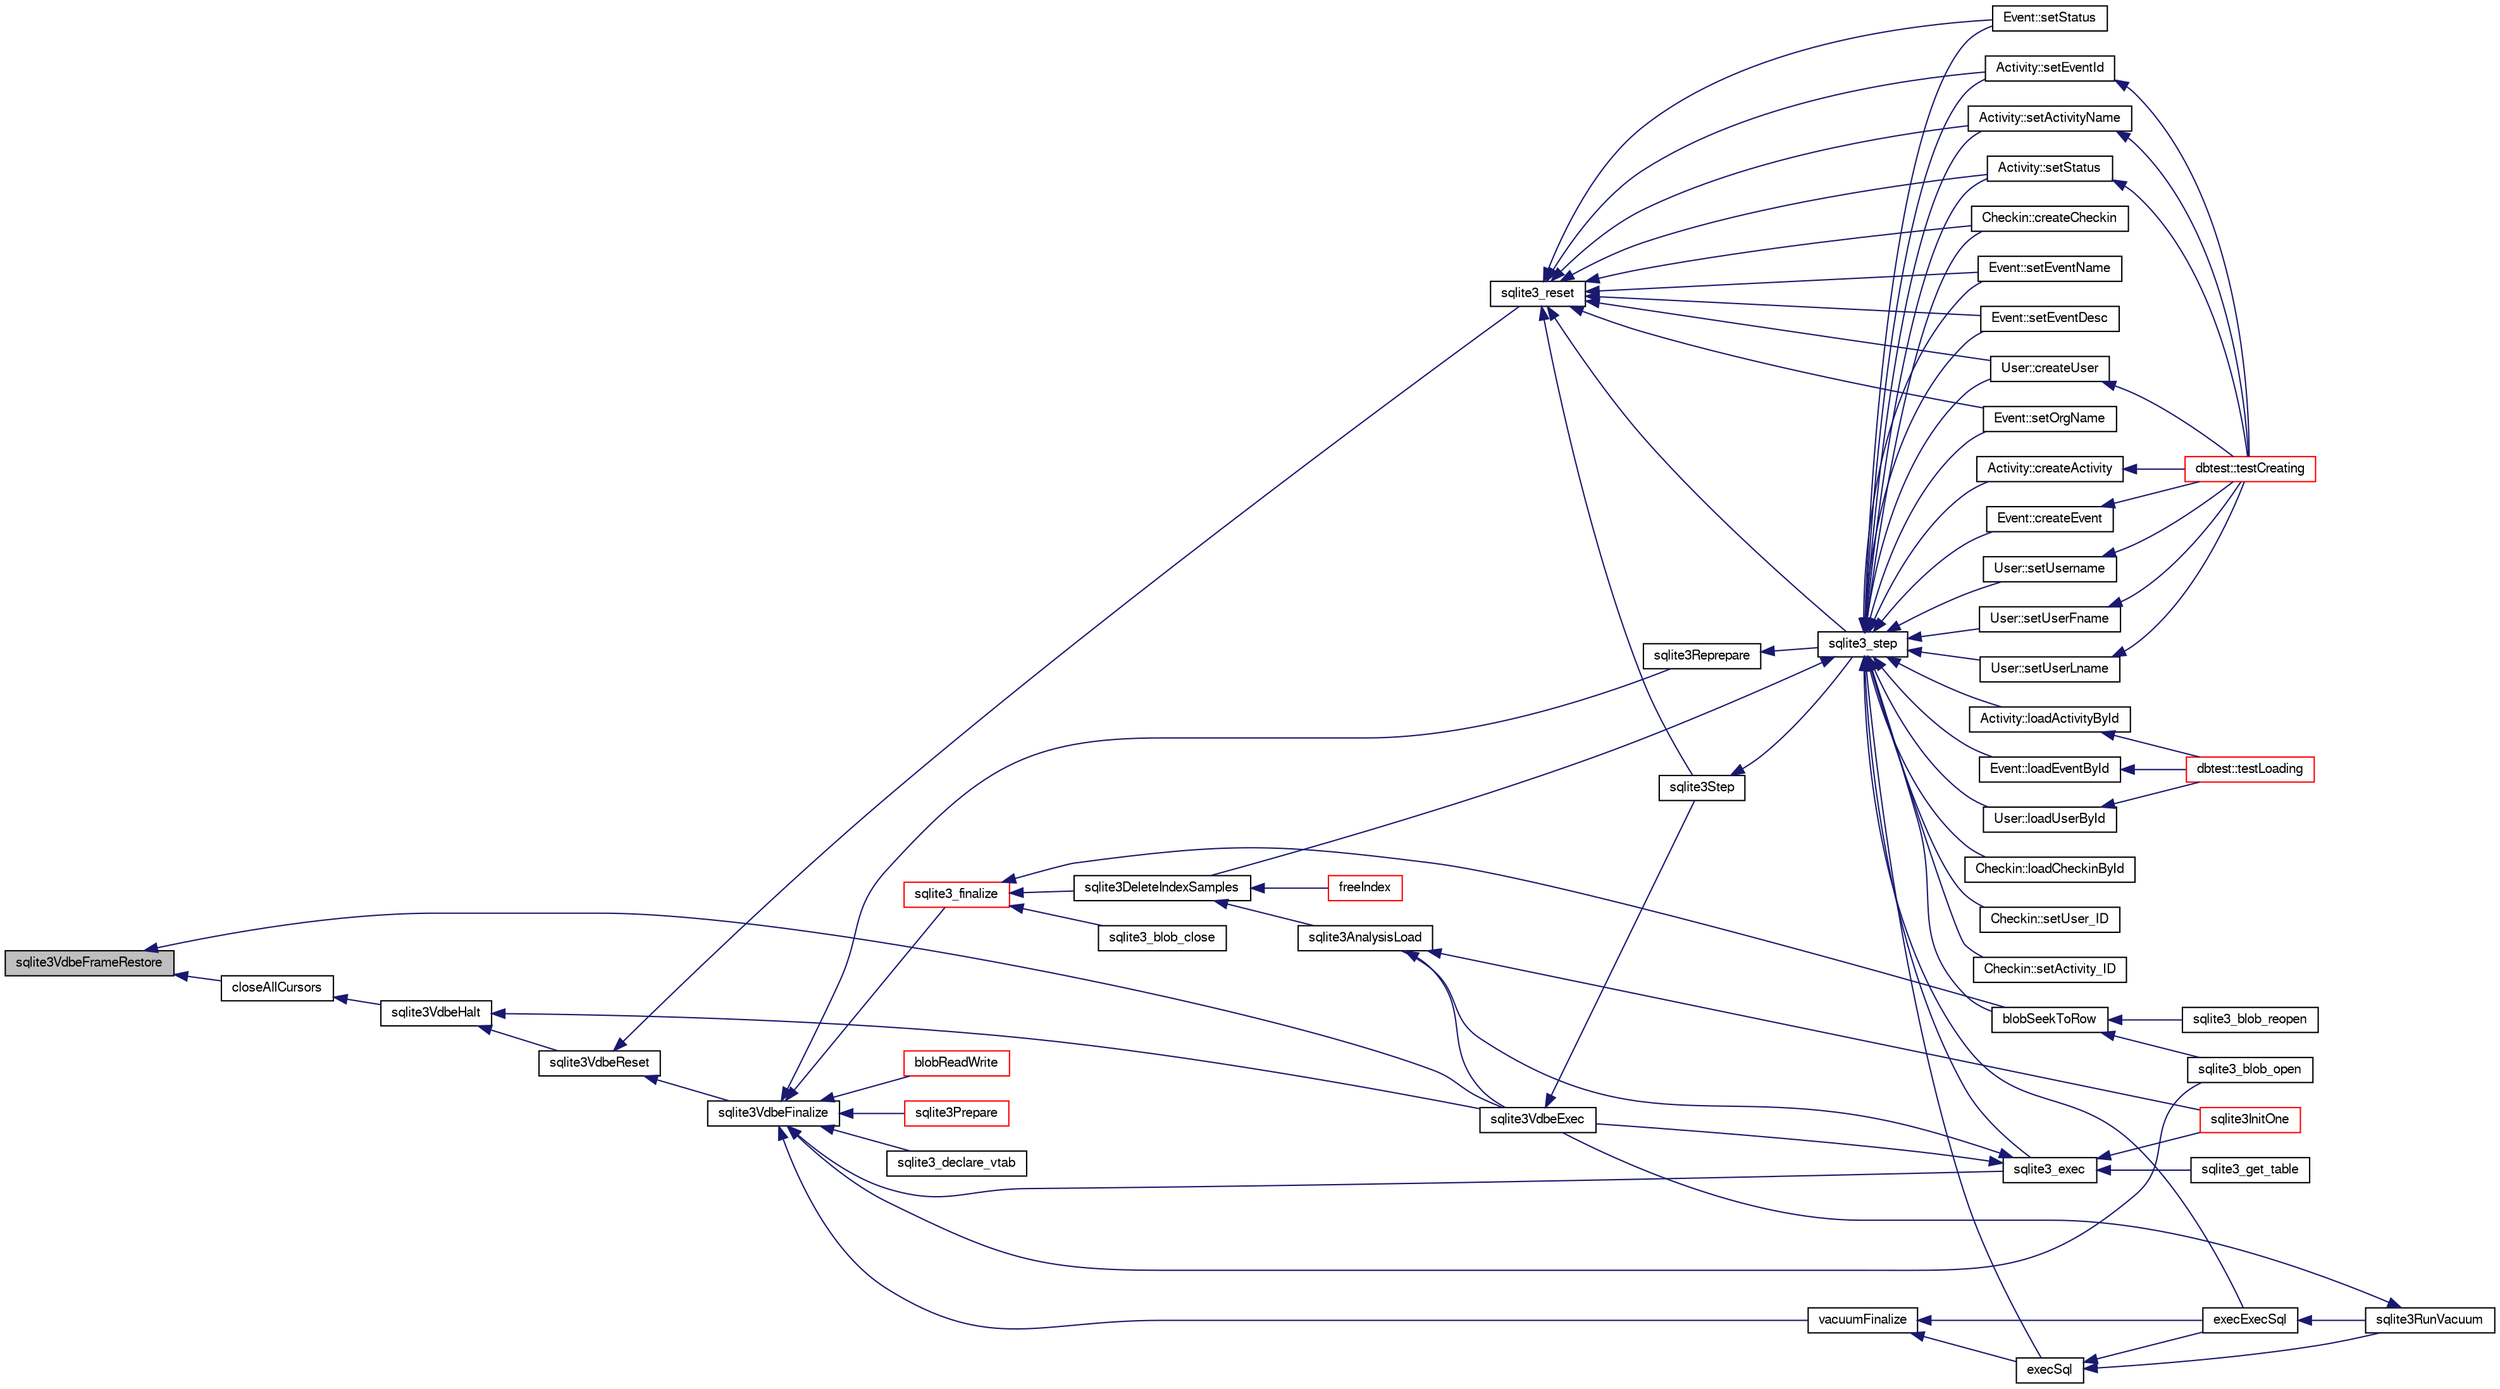 digraph "sqlite3VdbeFrameRestore"
{
  edge [fontname="FreeSans",fontsize="10",labelfontname="FreeSans",labelfontsize="10"];
  node [fontname="FreeSans",fontsize="10",shape=record];
  rankdir="LR";
  Node754522 [label="sqlite3VdbeFrameRestore",height=0.2,width=0.4,color="black", fillcolor="grey75", style="filled", fontcolor="black"];
  Node754522 -> Node754523 [dir="back",color="midnightblue",fontsize="10",style="solid",fontname="FreeSans"];
  Node754523 [label="closeAllCursors",height=0.2,width=0.4,color="black", fillcolor="white", style="filled",URL="$sqlite3_8c.html#af1ac189735864dd6989a8c5af4557547"];
  Node754523 -> Node754524 [dir="back",color="midnightblue",fontsize="10",style="solid",fontname="FreeSans"];
  Node754524 [label="sqlite3VdbeHalt",height=0.2,width=0.4,color="black", fillcolor="white", style="filled",URL="$sqlite3_8c.html#a8d1d99703d999190fbc35ecc981cb709"];
  Node754524 -> Node754525 [dir="back",color="midnightblue",fontsize="10",style="solid",fontname="FreeSans"];
  Node754525 [label="sqlite3VdbeReset",height=0.2,width=0.4,color="black", fillcolor="white", style="filled",URL="$sqlite3_8c.html#a315a913742f7267f90d46d41446353b1"];
  Node754525 -> Node754526 [dir="back",color="midnightblue",fontsize="10",style="solid",fontname="FreeSans"];
  Node754526 [label="sqlite3VdbeFinalize",height=0.2,width=0.4,color="black", fillcolor="white", style="filled",URL="$sqlite3_8c.html#af81e0c8d03b71610d3a826469f67bbd4"];
  Node754526 -> Node754527 [dir="back",color="midnightblue",fontsize="10",style="solid",fontname="FreeSans"];
  Node754527 [label="sqlite3_finalize",height=0.2,width=0.4,color="red", fillcolor="white", style="filled",URL="$sqlite3_8h.html#a801195c0f771d40bb4be1e40f3b88945"];
  Node754527 -> Node754528 [dir="back",color="midnightblue",fontsize="10",style="solid",fontname="FreeSans"];
  Node754528 [label="blobSeekToRow",height=0.2,width=0.4,color="black", fillcolor="white", style="filled",URL="$sqlite3_8c.html#afff57e13332b98c8a44a7cebe38962ab"];
  Node754528 -> Node754529 [dir="back",color="midnightblue",fontsize="10",style="solid",fontname="FreeSans"];
  Node754529 [label="sqlite3_blob_open",height=0.2,width=0.4,color="black", fillcolor="white", style="filled",URL="$sqlite3_8h.html#adb8ad839a5bdd62a43785132bc7dd518"];
  Node754528 -> Node754530 [dir="back",color="midnightblue",fontsize="10",style="solid",fontname="FreeSans"];
  Node754530 [label="sqlite3_blob_reopen",height=0.2,width=0.4,color="black", fillcolor="white", style="filled",URL="$sqlite3_8h.html#abc77c24fdc0150138490359a94360f7e"];
  Node754527 -> Node754531 [dir="back",color="midnightblue",fontsize="10",style="solid",fontname="FreeSans"];
  Node754531 [label="sqlite3_blob_close",height=0.2,width=0.4,color="black", fillcolor="white", style="filled",URL="$sqlite3_8h.html#a8885ae884821e14e1e4501183c5833d6"];
  Node754527 -> Node754532 [dir="back",color="midnightblue",fontsize="10",style="solid",fontname="FreeSans"];
  Node754532 [label="sqlite3DeleteIndexSamples",height=0.2,width=0.4,color="black", fillcolor="white", style="filled",URL="$sqlite3_8c.html#aaeda0302fbf61397ec009f65bed047ef"];
  Node754532 -> Node754533 [dir="back",color="midnightblue",fontsize="10",style="solid",fontname="FreeSans"];
  Node754533 [label="sqlite3AnalysisLoad",height=0.2,width=0.4,color="black", fillcolor="white", style="filled",URL="$sqlite3_8c.html#a48a2301c27e1d3d68708b9b8761b5a01"];
  Node754533 -> Node754534 [dir="back",color="midnightblue",fontsize="10",style="solid",fontname="FreeSans"];
  Node754534 [label="sqlite3VdbeExec",height=0.2,width=0.4,color="black", fillcolor="white", style="filled",URL="$sqlite3_8c.html#a8ce40a614bdc56719c4d642b1e4dfb21"];
  Node754534 -> Node754535 [dir="back",color="midnightblue",fontsize="10",style="solid",fontname="FreeSans"];
  Node754535 [label="sqlite3Step",height=0.2,width=0.4,color="black", fillcolor="white", style="filled",URL="$sqlite3_8c.html#a3f2872e873e2758a4beedad1d5113554"];
  Node754535 -> Node754536 [dir="back",color="midnightblue",fontsize="10",style="solid",fontname="FreeSans"];
  Node754536 [label="sqlite3_step",height=0.2,width=0.4,color="black", fillcolor="white", style="filled",URL="$sqlite3_8h.html#ac1e491ce36b7471eb28387f7d3c74334"];
  Node754536 -> Node754537 [dir="back",color="midnightblue",fontsize="10",style="solid",fontname="FreeSans"];
  Node754537 [label="Activity::createActivity",height=0.2,width=0.4,color="black", fillcolor="white", style="filled",URL="$classActivity.html#a813cc5e52c14ab49b39014c134e3425b"];
  Node754537 -> Node754538 [dir="back",color="midnightblue",fontsize="10",style="solid",fontname="FreeSans"];
  Node754538 [label="dbtest::testCreating",height=0.2,width=0.4,color="red", fillcolor="white", style="filled",URL="$classdbtest.html#a8193e88a7df657069c8a6bd09c8243b7"];
  Node754536 -> Node754540 [dir="back",color="midnightblue",fontsize="10",style="solid",fontname="FreeSans"];
  Node754540 [label="Activity::loadActivityById",height=0.2,width=0.4,color="black", fillcolor="white", style="filled",URL="$classActivity.html#abe4ffb4f08a47212ebf9013259d9e7fd"];
  Node754540 -> Node754541 [dir="back",color="midnightblue",fontsize="10",style="solid",fontname="FreeSans"];
  Node754541 [label="dbtest::testLoading",height=0.2,width=0.4,color="red", fillcolor="white", style="filled",URL="$classdbtest.html#a6f98d82a2c8e2b9040848763504ddae1"];
  Node754536 -> Node754542 [dir="back",color="midnightblue",fontsize="10",style="solid",fontname="FreeSans"];
  Node754542 [label="Activity::setEventId",height=0.2,width=0.4,color="black", fillcolor="white", style="filled",URL="$classActivity.html#adb1d0fd0d08f473e068f0a4086bfa9ca"];
  Node754542 -> Node754538 [dir="back",color="midnightblue",fontsize="10",style="solid",fontname="FreeSans"];
  Node754536 -> Node754543 [dir="back",color="midnightblue",fontsize="10",style="solid",fontname="FreeSans"];
  Node754543 [label="Activity::setActivityName",height=0.2,width=0.4,color="black", fillcolor="white", style="filled",URL="$classActivity.html#a62dc3737b33915a36086f9dd26d16a81"];
  Node754543 -> Node754538 [dir="back",color="midnightblue",fontsize="10",style="solid",fontname="FreeSans"];
  Node754536 -> Node754544 [dir="back",color="midnightblue",fontsize="10",style="solid",fontname="FreeSans"];
  Node754544 [label="Activity::setStatus",height=0.2,width=0.4,color="black", fillcolor="white", style="filled",URL="$classActivity.html#af618135a7738f4d2a7ee147a8ef912ea"];
  Node754544 -> Node754538 [dir="back",color="midnightblue",fontsize="10",style="solid",fontname="FreeSans"];
  Node754536 -> Node754545 [dir="back",color="midnightblue",fontsize="10",style="solid",fontname="FreeSans"];
  Node754545 [label="Checkin::createCheckin",height=0.2,width=0.4,color="black", fillcolor="white", style="filled",URL="$classCheckin.html#a4e40acdf7fff0e607f6de4f24f3a163c"];
  Node754536 -> Node754546 [dir="back",color="midnightblue",fontsize="10",style="solid",fontname="FreeSans"];
  Node754546 [label="Checkin::loadCheckinById",height=0.2,width=0.4,color="black", fillcolor="white", style="filled",URL="$classCheckin.html#a3461f70ea6c68475225f2a07f78a21e0"];
  Node754536 -> Node754547 [dir="back",color="midnightblue",fontsize="10",style="solid",fontname="FreeSans"];
  Node754547 [label="Checkin::setUser_ID",height=0.2,width=0.4,color="black", fillcolor="white", style="filled",URL="$classCheckin.html#a76ab640f4f912876dbebf183db5359c6"];
  Node754536 -> Node754548 [dir="back",color="midnightblue",fontsize="10",style="solid",fontname="FreeSans"];
  Node754548 [label="Checkin::setActivity_ID",height=0.2,width=0.4,color="black", fillcolor="white", style="filled",URL="$classCheckin.html#ab2ff3ec2604ec73a42af25874a00b232"];
  Node754536 -> Node754549 [dir="back",color="midnightblue",fontsize="10",style="solid",fontname="FreeSans"];
  Node754549 [label="Event::createEvent",height=0.2,width=0.4,color="black", fillcolor="white", style="filled",URL="$classEvent.html#a77adb9f4a46ffb32c2d931f0691f5903"];
  Node754549 -> Node754538 [dir="back",color="midnightblue",fontsize="10",style="solid",fontname="FreeSans"];
  Node754536 -> Node754550 [dir="back",color="midnightblue",fontsize="10",style="solid",fontname="FreeSans"];
  Node754550 [label="Event::loadEventById",height=0.2,width=0.4,color="black", fillcolor="white", style="filled",URL="$classEvent.html#afa66cea33f722dbeecb69cc98fdea055"];
  Node754550 -> Node754541 [dir="back",color="midnightblue",fontsize="10",style="solid",fontname="FreeSans"];
  Node754536 -> Node754551 [dir="back",color="midnightblue",fontsize="10",style="solid",fontname="FreeSans"];
  Node754551 [label="Event::setEventName",height=0.2,width=0.4,color="black", fillcolor="white", style="filled",URL="$classEvent.html#a10596b6ca077df05184e30d62b08729d"];
  Node754536 -> Node754552 [dir="back",color="midnightblue",fontsize="10",style="solid",fontname="FreeSans"];
  Node754552 [label="Event::setEventDesc",height=0.2,width=0.4,color="black", fillcolor="white", style="filled",URL="$classEvent.html#ae36b8377dcae792f1c5c4726024c981b"];
  Node754536 -> Node754553 [dir="back",color="midnightblue",fontsize="10",style="solid",fontname="FreeSans"];
  Node754553 [label="Event::setOrgName",height=0.2,width=0.4,color="black", fillcolor="white", style="filled",URL="$classEvent.html#a19aac0f776bd764563a54977656cf680"];
  Node754536 -> Node754554 [dir="back",color="midnightblue",fontsize="10",style="solid",fontname="FreeSans"];
  Node754554 [label="Event::setStatus",height=0.2,width=0.4,color="black", fillcolor="white", style="filled",URL="$classEvent.html#ab0a6b9285af0f4172eb841e2b80f8972"];
  Node754536 -> Node754528 [dir="back",color="midnightblue",fontsize="10",style="solid",fontname="FreeSans"];
  Node754536 -> Node754532 [dir="back",color="midnightblue",fontsize="10",style="solid",fontname="FreeSans"];
  Node754536 -> Node754555 [dir="back",color="midnightblue",fontsize="10",style="solid",fontname="FreeSans"];
  Node754555 [label="sqlite3_exec",height=0.2,width=0.4,color="black", fillcolor="white", style="filled",URL="$sqlite3_8h.html#a97487ec8150e0bcc8fa392ab8f0e24db"];
  Node754555 -> Node754534 [dir="back",color="midnightblue",fontsize="10",style="solid",fontname="FreeSans"];
  Node754555 -> Node754533 [dir="back",color="midnightblue",fontsize="10",style="solid",fontname="FreeSans"];
  Node754555 -> Node754556 [dir="back",color="midnightblue",fontsize="10",style="solid",fontname="FreeSans"];
  Node754556 [label="sqlite3InitOne",height=0.2,width=0.4,color="red", fillcolor="white", style="filled",URL="$sqlite3_8c.html#ac4318b25df65269906b0379251fe9b85"];
  Node754555 -> Node754657 [dir="back",color="midnightblue",fontsize="10",style="solid",fontname="FreeSans"];
  Node754657 [label="sqlite3_get_table",height=0.2,width=0.4,color="black", fillcolor="white", style="filled",URL="$sqlite3_8h.html#a5effeac4e12df57beaa35c5be1f61579"];
  Node754536 -> Node754658 [dir="back",color="midnightblue",fontsize="10",style="solid",fontname="FreeSans"];
  Node754658 [label="execSql",height=0.2,width=0.4,color="black", fillcolor="white", style="filled",URL="$sqlite3_8c.html#a7d16651b98a110662f4c265eff0246cb"];
  Node754658 -> Node754659 [dir="back",color="midnightblue",fontsize="10",style="solid",fontname="FreeSans"];
  Node754659 [label="execExecSql",height=0.2,width=0.4,color="black", fillcolor="white", style="filled",URL="$sqlite3_8c.html#ac1be09a6c047f21133d16378d301e0d4"];
  Node754659 -> Node754660 [dir="back",color="midnightblue",fontsize="10",style="solid",fontname="FreeSans"];
  Node754660 [label="sqlite3RunVacuum",height=0.2,width=0.4,color="black", fillcolor="white", style="filled",URL="$sqlite3_8c.html#a5e83ddc7b3e7e8e79ad5d1fc92de1d2f"];
  Node754660 -> Node754534 [dir="back",color="midnightblue",fontsize="10",style="solid",fontname="FreeSans"];
  Node754658 -> Node754660 [dir="back",color="midnightblue",fontsize="10",style="solid",fontname="FreeSans"];
  Node754536 -> Node754659 [dir="back",color="midnightblue",fontsize="10",style="solid",fontname="FreeSans"];
  Node754536 -> Node754661 [dir="back",color="midnightblue",fontsize="10",style="solid",fontname="FreeSans"];
  Node754661 [label="User::createUser",height=0.2,width=0.4,color="black", fillcolor="white", style="filled",URL="$classUser.html#a22ed673939e8cc0a136130b809bba513"];
  Node754661 -> Node754538 [dir="back",color="midnightblue",fontsize="10",style="solid",fontname="FreeSans"];
  Node754536 -> Node754662 [dir="back",color="midnightblue",fontsize="10",style="solid",fontname="FreeSans"];
  Node754662 [label="User::loadUserById",height=0.2,width=0.4,color="black", fillcolor="white", style="filled",URL="$classUser.html#a863377665b7fb83c5547dcf9727f5092"];
  Node754662 -> Node754541 [dir="back",color="midnightblue",fontsize="10",style="solid",fontname="FreeSans"];
  Node754536 -> Node754663 [dir="back",color="midnightblue",fontsize="10",style="solid",fontname="FreeSans"];
  Node754663 [label="User::setUsername",height=0.2,width=0.4,color="black", fillcolor="white", style="filled",URL="$classUser.html#aa0497022a136cb78de785b0a39ae60b1"];
  Node754663 -> Node754538 [dir="back",color="midnightblue",fontsize="10",style="solid",fontname="FreeSans"];
  Node754536 -> Node754664 [dir="back",color="midnightblue",fontsize="10",style="solid",fontname="FreeSans"];
  Node754664 [label="User::setUserFname",height=0.2,width=0.4,color="black", fillcolor="white", style="filled",URL="$classUser.html#a72657eb55cd0ca437b4841a43f19912f"];
  Node754664 -> Node754538 [dir="back",color="midnightblue",fontsize="10",style="solid",fontname="FreeSans"];
  Node754536 -> Node754665 [dir="back",color="midnightblue",fontsize="10",style="solid",fontname="FreeSans"];
  Node754665 [label="User::setUserLname",height=0.2,width=0.4,color="black", fillcolor="white", style="filled",URL="$classUser.html#aa25973387e5afe1aa6f60dd6545e33b5"];
  Node754665 -> Node754538 [dir="back",color="midnightblue",fontsize="10",style="solid",fontname="FreeSans"];
  Node754533 -> Node754556 [dir="back",color="midnightblue",fontsize="10",style="solid",fontname="FreeSans"];
  Node754532 -> Node754666 [dir="back",color="midnightblue",fontsize="10",style="solid",fontname="FreeSans"];
  Node754666 [label="freeIndex",height=0.2,width=0.4,color="red", fillcolor="white", style="filled",URL="$sqlite3_8c.html#a00907c99c18d5bcb9d0b38c077146c31"];
  Node754526 -> Node754529 [dir="back",color="midnightblue",fontsize="10",style="solid",fontname="FreeSans"];
  Node754526 -> Node754780 [dir="back",color="midnightblue",fontsize="10",style="solid",fontname="FreeSans"];
  Node754780 [label="blobReadWrite",height=0.2,width=0.4,color="red", fillcolor="white", style="filled",URL="$sqlite3_8c.html#a6c1d57e4337ee1b8655215c06dea4046"];
  Node754526 -> Node754555 [dir="back",color="midnightblue",fontsize="10",style="solid",fontname="FreeSans"];
  Node754526 -> Node754718 [dir="back",color="midnightblue",fontsize="10",style="solid",fontname="FreeSans"];
  Node754718 [label="sqlite3Prepare",height=0.2,width=0.4,color="red", fillcolor="white", style="filled",URL="$sqlite3_8c.html#acb25890858d0bf4b12eb7aae569f0c7b"];
  Node754526 -> Node754720 [dir="back",color="midnightblue",fontsize="10",style="solid",fontname="FreeSans"];
  Node754720 [label="sqlite3Reprepare",height=0.2,width=0.4,color="black", fillcolor="white", style="filled",URL="$sqlite3_8c.html#a7e2f7299cc947d07e782f6ac561fa937"];
  Node754720 -> Node754536 [dir="back",color="midnightblue",fontsize="10",style="solid",fontname="FreeSans"];
  Node754526 -> Node754783 [dir="back",color="midnightblue",fontsize="10",style="solid",fontname="FreeSans"];
  Node754783 [label="vacuumFinalize",height=0.2,width=0.4,color="black", fillcolor="white", style="filled",URL="$sqlite3_8c.html#a632db76c46aca8f067d585295d2ada31"];
  Node754783 -> Node754658 [dir="back",color="midnightblue",fontsize="10",style="solid",fontname="FreeSans"];
  Node754783 -> Node754659 [dir="back",color="midnightblue",fontsize="10",style="solid",fontname="FreeSans"];
  Node754526 -> Node754727 [dir="back",color="midnightblue",fontsize="10",style="solid",fontname="FreeSans"];
  Node754727 [label="sqlite3_declare_vtab",height=0.2,width=0.4,color="black", fillcolor="white", style="filled",URL="$sqlite3_8h.html#a65393c41da76ae1470a7c7f4b4aca600"];
  Node754525 -> Node754784 [dir="back",color="midnightblue",fontsize="10",style="solid",fontname="FreeSans"];
  Node754784 [label="sqlite3_reset",height=0.2,width=0.4,color="black", fillcolor="white", style="filled",URL="$sqlite3_8h.html#a758efebc2e95694959ab0e74b397984c"];
  Node754784 -> Node754542 [dir="back",color="midnightblue",fontsize="10",style="solid",fontname="FreeSans"];
  Node754784 -> Node754543 [dir="back",color="midnightblue",fontsize="10",style="solid",fontname="FreeSans"];
  Node754784 -> Node754544 [dir="back",color="midnightblue",fontsize="10",style="solid",fontname="FreeSans"];
  Node754784 -> Node754545 [dir="back",color="midnightblue",fontsize="10",style="solid",fontname="FreeSans"];
  Node754784 -> Node754551 [dir="back",color="midnightblue",fontsize="10",style="solid",fontname="FreeSans"];
  Node754784 -> Node754552 [dir="back",color="midnightblue",fontsize="10",style="solid",fontname="FreeSans"];
  Node754784 -> Node754553 [dir="back",color="midnightblue",fontsize="10",style="solid",fontname="FreeSans"];
  Node754784 -> Node754554 [dir="back",color="midnightblue",fontsize="10",style="solid",fontname="FreeSans"];
  Node754784 -> Node754535 [dir="back",color="midnightblue",fontsize="10",style="solid",fontname="FreeSans"];
  Node754784 -> Node754536 [dir="back",color="midnightblue",fontsize="10",style="solid",fontname="FreeSans"];
  Node754784 -> Node754661 [dir="back",color="midnightblue",fontsize="10",style="solid",fontname="FreeSans"];
  Node754524 -> Node754534 [dir="back",color="midnightblue",fontsize="10",style="solid",fontname="FreeSans"];
  Node754522 -> Node754534 [dir="back",color="midnightblue",fontsize="10",style="solid",fontname="FreeSans"];
}

